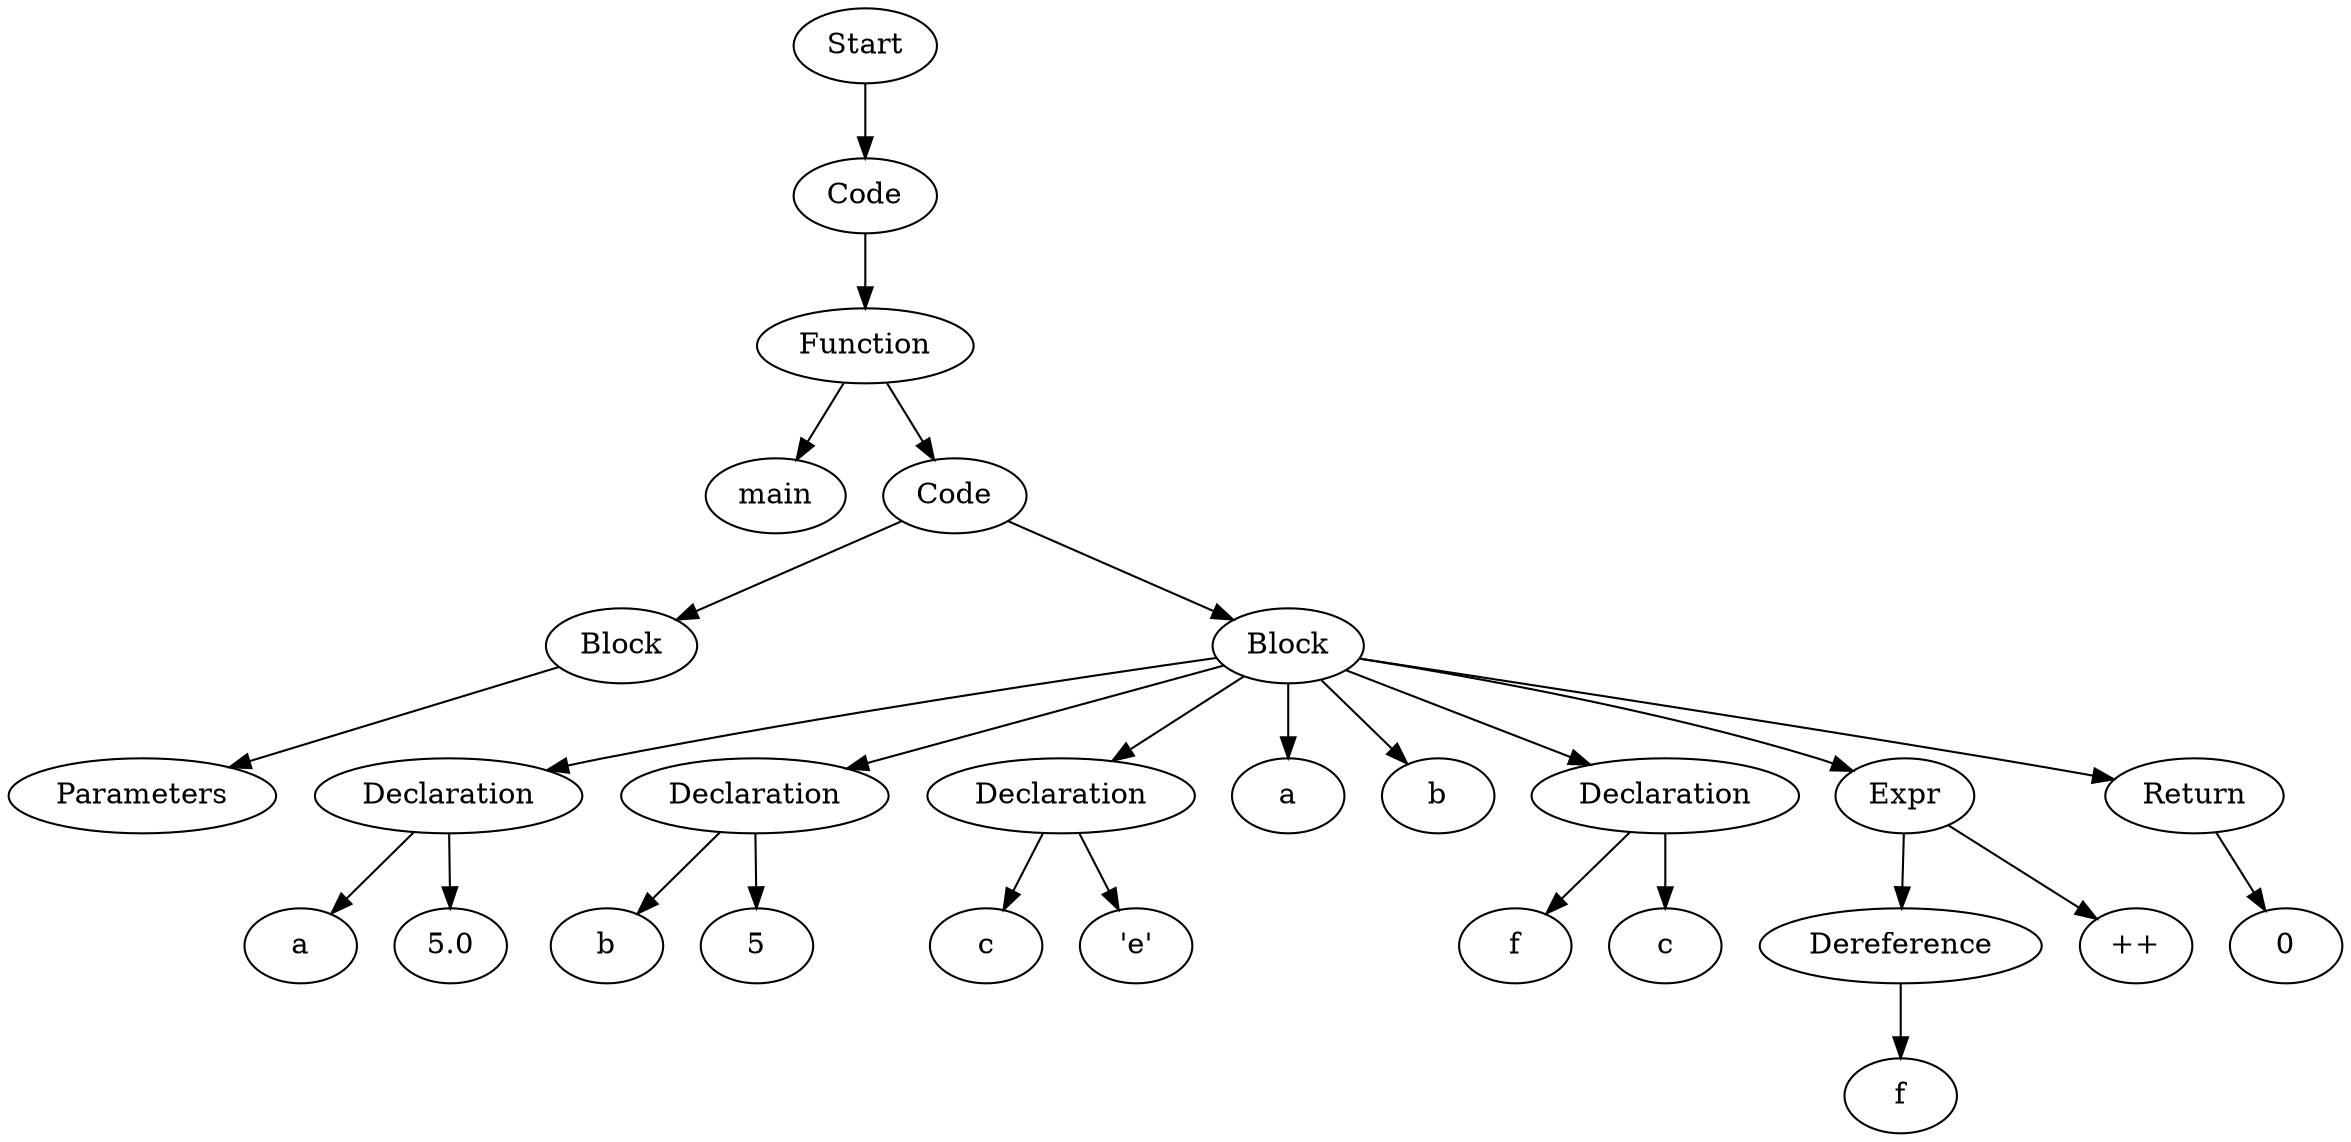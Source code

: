 digraph AST {
  "139136232031472" [label="Start"];
  "139136232031472" -> "139136230796896";
  "139136230796896" [label="Code"];
  "139136230796896" -> "139136230795600";
  "139136230795600" [label="Function"];
  "139136230795600" -> "139136230793728";
  "139136230795600" -> "139136230791376";
  "139136230793728" [label="main"];
  "139136230791376" [label="Code"];
  "139136230791376" -> "139136230788784";
  "139136230791376" -> "139136230786672";
  "139136230788784" [label="Block"];
  "139136230788784" -> "139136230793104";
  "139136230793104" [label="Parameters"];
  "139136230786672" [label="Block"];
  "139136230786672" -> "139136230791568";
  "139136230786672" -> "139136230792480";
  "139136230786672" -> "139136230792144";
  "139136230786672" -> "139136230793008";
  "139136230786672" -> "139136230800160";
  "139136230786672" -> "139136230916448";
  "139136230786672" -> "139136230918608";
  "139136230786672" -> "139136230919568";
  "139136230791568" [label="Declaration"];
  "139136230791568" -> "139136230788688";
  "139136230791568" -> "139136230785280";
  "139136230788688" [label="a"];
  "139136230785280" [label="5.0"];
  "139136230792480" [label="Declaration"];
  "139136230792480" -> "139136230785232";
  "139136230792480" -> "139136230788160";
  "139136230785232" [label="b"];
  "139136230788160" [label="5"];
  "139136230792144" [label="Declaration"];
  "139136230792144" -> "139136230790512";
  "139136230792144" -> "139136230785520";
  "139136230790512" [label="c"];
  "139136230785520" [label="'e'"];
  "139136230793008" [label="a"];
  "139136230800160" [label="b"];
  "139136230916448" [label="Declaration"];
  "139136230916448" -> "139136230917216";
  "139136230916448" -> "139136230918224";
  "139136230917216" [label="f"];
  "139136230918224" [label="c"];
  "139136230918608" [label="Expr"];
  "139136230918608" -> "139136230921008";
  "139136230918608" -> "139136230919232";
  "139136230921008" [label="Dereference"];
  "139136230921008" -> "139136230919184";
  "139136230919184" [label="f"];
  "139136230919232" [label="++"];
  "139136230919568" [label="Return"];
  "139136230919568" -> "139136230920288";
  "139136230920288" [label="0"];
}
